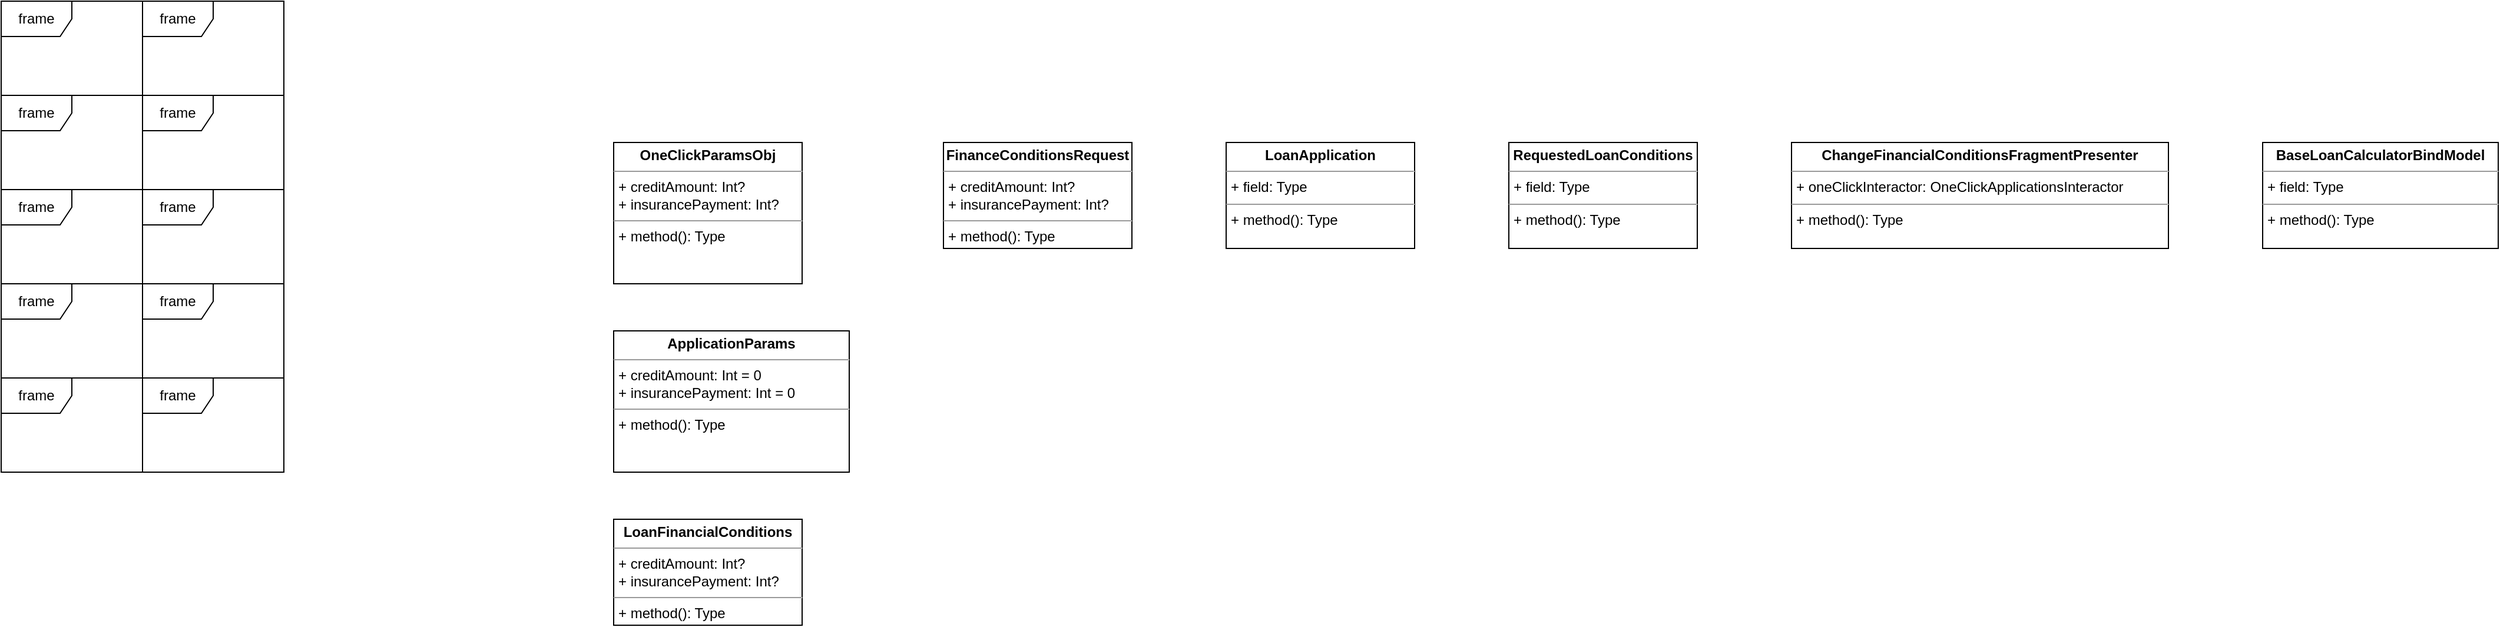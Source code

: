 <mxfile version="15.7.4" type="github">
  <diagram id="GZCWCyq-1ln4gcWg8G_8" name="Page-1">
    <mxGraphModel dx="1422" dy="772" grid="1" gridSize="10" guides="1" tooltips="1" connect="1" arrows="1" fold="1" page="1" pageScale="1" pageWidth="850" pageHeight="1100" math="0" shadow="0">
      <root>
        <mxCell id="0" />
        <mxCell id="1" parent="0" />
        <mxCell id="FaPX97W4eVH31QEpolnj-1" value="frame" style="shape=umlFrame;whiteSpace=wrap;html=1;" vertex="1" parent="1">
          <mxGeometry width="120" height="80" as="geometry" />
        </mxCell>
        <mxCell id="FaPX97W4eVH31QEpolnj-2" value="frame" style="shape=umlFrame;whiteSpace=wrap;html=1;" vertex="1" parent="1">
          <mxGeometry y="80" width="120" height="80" as="geometry" />
        </mxCell>
        <mxCell id="FaPX97W4eVH31QEpolnj-3" value="frame" style="shape=umlFrame;whiteSpace=wrap;html=1;" vertex="1" parent="1">
          <mxGeometry y="160" width="120" height="80" as="geometry" />
        </mxCell>
        <mxCell id="FaPX97W4eVH31QEpolnj-4" value="frame" style="shape=umlFrame;whiteSpace=wrap;html=1;" vertex="1" parent="1">
          <mxGeometry x="120" width="120" height="80" as="geometry" />
        </mxCell>
        <mxCell id="FaPX97W4eVH31QEpolnj-5" value="frame" style="shape=umlFrame;whiteSpace=wrap;html=1;" vertex="1" parent="1">
          <mxGeometry x="120" y="80" width="120" height="80" as="geometry" />
        </mxCell>
        <mxCell id="FaPX97W4eVH31QEpolnj-6" value="frame" style="shape=umlFrame;whiteSpace=wrap;html=1;" vertex="1" parent="1">
          <mxGeometry x="120" y="160" width="120" height="80" as="geometry" />
        </mxCell>
        <mxCell id="FaPX97W4eVH31QEpolnj-7" value="frame" style="shape=umlFrame;whiteSpace=wrap;html=1;" vertex="1" parent="1">
          <mxGeometry y="240" width="120" height="80" as="geometry" />
        </mxCell>
        <mxCell id="FaPX97W4eVH31QEpolnj-8" value="frame" style="shape=umlFrame;whiteSpace=wrap;html=1;" vertex="1" parent="1">
          <mxGeometry x="120" y="240" width="120" height="80" as="geometry" />
        </mxCell>
        <mxCell id="FaPX97W4eVH31QEpolnj-9" value="frame" style="shape=umlFrame;whiteSpace=wrap;html=1;" vertex="1" parent="1">
          <mxGeometry y="320" width="120" height="80" as="geometry" />
        </mxCell>
        <mxCell id="FaPX97W4eVH31QEpolnj-10" value="frame" style="shape=umlFrame;whiteSpace=wrap;html=1;" vertex="1" parent="1">
          <mxGeometry x="120" y="320" width="120" height="80" as="geometry" />
        </mxCell>
        <mxCell id="FaPX97W4eVH31QEpolnj-11" value="&lt;p style=&quot;margin: 0px ; margin-top: 4px ; text-align: center&quot;&gt;&lt;b&gt;OneClickParamsObj&lt;/b&gt;&lt;/p&gt;&lt;hr size=&quot;1&quot;&gt;&lt;p style=&quot;margin: 0px ; margin-left: 4px&quot;&gt;+ creditAmount: Int?&lt;/p&gt;&lt;p style=&quot;margin: 0px ; margin-left: 4px&quot;&gt;+ insurancePayment: Int?&lt;br&gt;&lt;/p&gt;&lt;hr size=&quot;1&quot;&gt;&lt;p style=&quot;margin: 0px ; margin-left: 4px&quot;&gt;+ method(): Type&lt;/p&gt;" style="verticalAlign=top;align=left;overflow=fill;fontSize=12;fontFamily=Helvetica;html=1;" vertex="1" parent="1">
          <mxGeometry x="520" y="120" width="160" height="120" as="geometry" />
        </mxCell>
        <mxCell id="FaPX97W4eVH31QEpolnj-12" value="&lt;p style=&quot;margin: 0px ; margin-top: 4px ; text-align: center&quot;&gt;&lt;b&gt;ApplicationParams&lt;/b&gt;&lt;/p&gt;&lt;hr size=&quot;1&quot;&gt;&lt;p style=&quot;margin: 0px ; margin-left: 4px&quot;&gt;+ creditAmount: Int = 0&lt;/p&gt;&lt;p style=&quot;margin: 0px ; margin-left: 4px&quot;&gt;+ insurancePayment: Int = 0&lt;br&gt;&lt;/p&gt;&lt;hr size=&quot;1&quot;&gt;&lt;p style=&quot;margin: 0px ; margin-left: 4px&quot;&gt;+ method(): Type&lt;/p&gt;" style="verticalAlign=top;align=left;overflow=fill;fontSize=12;fontFamily=Helvetica;html=1;" vertex="1" parent="1">
          <mxGeometry x="520" y="280" width="200" height="120" as="geometry" />
        </mxCell>
        <mxCell id="FaPX97W4eVH31QEpolnj-13" value="&lt;p style=&quot;margin: 0px ; margin-top: 4px ; text-align: center&quot;&gt;&lt;b&gt;LoanFinancialConditions&lt;/b&gt;&lt;/p&gt;&lt;hr size=&quot;1&quot;&gt;&lt;p style=&quot;margin: 0px ; margin-left: 4px&quot;&gt;+ creditAmount: Int?&lt;/p&gt;&lt;p style=&quot;margin: 0px ; margin-left: 4px&quot;&gt;+ insurancePayment: Int?&lt;br&gt;&lt;/p&gt;&lt;hr size=&quot;1&quot;&gt;&lt;p style=&quot;margin: 0px ; margin-left: 4px&quot;&gt;+ method(): Type&lt;/p&gt;" style="verticalAlign=top;align=left;overflow=fill;fontSize=12;fontFamily=Helvetica;html=1;" vertex="1" parent="1">
          <mxGeometry x="520" y="440" width="160" height="90" as="geometry" />
        </mxCell>
        <mxCell id="FaPX97W4eVH31QEpolnj-15" value="&lt;p style=&quot;margin: 0px ; margin-top: 4px ; text-align: center&quot;&gt;&lt;b&gt;FinanceConditionsRequest&lt;/b&gt;&lt;/p&gt;&lt;hr size=&quot;1&quot;&gt;&lt;p style=&quot;margin: 0px ; margin-left: 4px&quot;&gt;+ creditAmount: Int?&lt;/p&gt;&lt;p style=&quot;margin: 0px ; margin-left: 4px&quot;&gt;+ insurancePayment: Int?&lt;br&gt;&lt;/p&gt;&lt;hr size=&quot;1&quot;&gt;&lt;p style=&quot;margin: 0px ; margin-left: 4px&quot;&gt;+ method(): Type&lt;/p&gt;" style="verticalAlign=top;align=left;overflow=fill;fontSize=12;fontFamily=Helvetica;html=1;" vertex="1" parent="1">
          <mxGeometry x="800" y="120" width="160" height="90" as="geometry" />
        </mxCell>
        <mxCell id="FaPX97W4eVH31QEpolnj-16" value="&lt;p style=&quot;margin: 0px ; margin-top: 4px ; text-align: center&quot;&gt;&lt;b&gt;LoanApplication&lt;/b&gt;&lt;/p&gt;&lt;hr size=&quot;1&quot;&gt;&lt;p style=&quot;margin: 0px ; margin-left: 4px&quot;&gt;+ field: Type&lt;/p&gt;&lt;hr size=&quot;1&quot;&gt;&lt;p style=&quot;margin: 0px ; margin-left: 4px&quot;&gt;+ method(): Type&lt;/p&gt;" style="verticalAlign=top;align=left;overflow=fill;fontSize=12;fontFamily=Helvetica;html=1;" vertex="1" parent="1">
          <mxGeometry x="1040" y="120" width="160" height="90" as="geometry" />
        </mxCell>
        <mxCell id="FaPX97W4eVH31QEpolnj-17" value="&lt;p style=&quot;margin: 0px ; margin-top: 4px ; text-align: center&quot;&gt;&lt;b&gt;RequestedLoanConditions&lt;/b&gt;&lt;/p&gt;&lt;hr size=&quot;1&quot;&gt;&lt;p style=&quot;margin: 0px ; margin-left: 4px&quot;&gt;+ field: Type&lt;/p&gt;&lt;hr size=&quot;1&quot;&gt;&lt;p style=&quot;margin: 0px ; margin-left: 4px&quot;&gt;+ method(): Type&lt;/p&gt;" style="verticalAlign=top;align=left;overflow=fill;fontSize=12;fontFamily=Helvetica;html=1;" vertex="1" parent="1">
          <mxGeometry x="1280" y="120" width="160" height="90" as="geometry" />
        </mxCell>
        <mxCell id="FaPX97W4eVH31QEpolnj-18" value="&lt;p style=&quot;margin: 0px ; margin-top: 4px ; text-align: center&quot;&gt;&lt;b&gt;ChangeFinancialConditionsFragmentPresenter&lt;/b&gt;&lt;/p&gt;&lt;hr size=&quot;1&quot;&gt;&lt;p style=&quot;margin: 0px ; margin-left: 4px&quot;&gt;+ oneClickInteractor: OneClickApplicationsInteractor&lt;/p&gt;&lt;hr size=&quot;1&quot;&gt;&lt;p style=&quot;margin: 0px ; margin-left: 4px&quot;&gt;+ method(): Type&lt;/p&gt;" style="verticalAlign=top;align=left;overflow=fill;fontSize=12;fontFamily=Helvetica;html=1;" vertex="1" parent="1">
          <mxGeometry x="1520" y="120" width="320" height="90" as="geometry" />
        </mxCell>
        <mxCell id="FaPX97W4eVH31QEpolnj-19" value="&lt;p style=&quot;margin: 0px ; margin-top: 4px ; text-align: center&quot;&gt;&lt;b&gt;BaseLoanCalculatorBindModel&lt;/b&gt;&lt;/p&gt;&lt;hr size=&quot;1&quot;&gt;&lt;p style=&quot;margin: 0px ; margin-left: 4px&quot;&gt;+ field: Type&lt;/p&gt;&lt;hr size=&quot;1&quot;&gt;&lt;p style=&quot;margin: 0px ; margin-left: 4px&quot;&gt;+ method(): Type&lt;/p&gt;" style="verticalAlign=top;align=left;overflow=fill;fontSize=12;fontFamily=Helvetica;html=1;" vertex="1" parent="1">
          <mxGeometry x="1920" y="120" width="200" height="90" as="geometry" />
        </mxCell>
      </root>
    </mxGraphModel>
  </diagram>
</mxfile>
